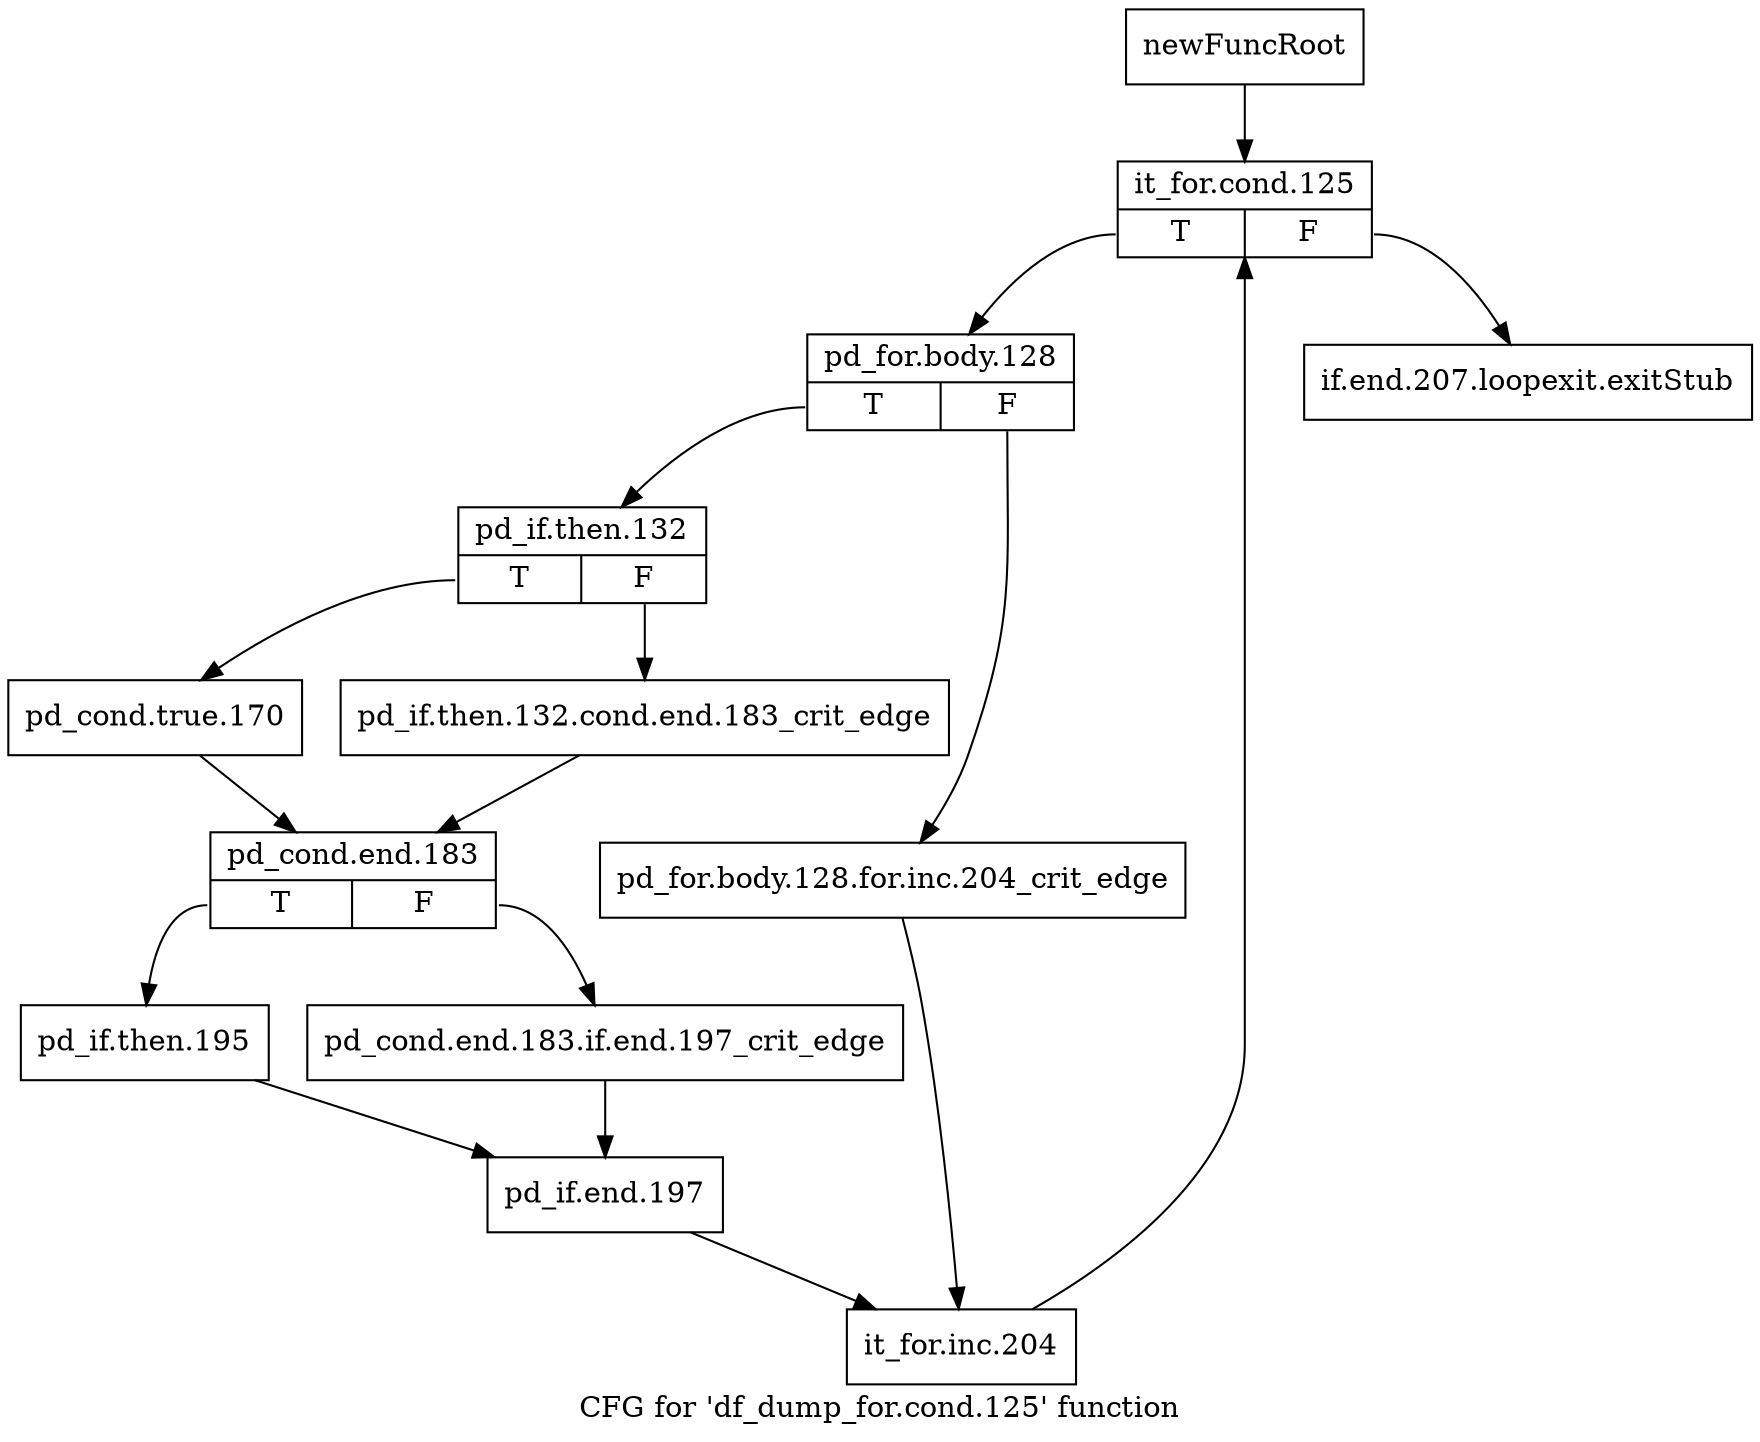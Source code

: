 digraph "CFG for 'df_dump_for.cond.125' function" {
	label="CFG for 'df_dump_for.cond.125' function";

	Node0xaa9eaa0 [shape=record,label="{newFuncRoot}"];
	Node0xaa9eaa0 -> Node0xaa9efc0;
	Node0xaa9ef70 [shape=record,label="{if.end.207.loopexit.exitStub}"];
	Node0xaa9efc0 [shape=record,label="{it_for.cond.125|{<s0>T|<s1>F}}"];
	Node0xaa9efc0:s0 -> Node0xaa9f010;
	Node0xaa9efc0:s1 -> Node0xaa9ef70;
	Node0xaa9f010 [shape=record,label="{pd_for.body.128|{<s0>T|<s1>F}}"];
	Node0xaa9f010:s0 -> Node0xaa9f0b0;
	Node0xaa9f010:s1 -> Node0xaa9f060;
	Node0xaa9f060 [shape=record,label="{pd_for.body.128.for.inc.204_crit_edge}"];
	Node0xaa9f060 -> Node0xaa9f2e0;
	Node0xaa9f0b0 [shape=record,label="{pd_if.then.132|{<s0>T|<s1>F}}"];
	Node0xaa9f0b0:s0 -> Node0xaa9f150;
	Node0xaa9f0b0:s1 -> Node0xaa9f100;
	Node0xaa9f100 [shape=record,label="{pd_if.then.132.cond.end.183_crit_edge}"];
	Node0xaa9f100 -> Node0xaa9f1a0;
	Node0xaa9f150 [shape=record,label="{pd_cond.true.170}"];
	Node0xaa9f150 -> Node0xaa9f1a0;
	Node0xaa9f1a0 [shape=record,label="{pd_cond.end.183|{<s0>T|<s1>F}}"];
	Node0xaa9f1a0:s0 -> Node0xaa9f240;
	Node0xaa9f1a0:s1 -> Node0xaa9f1f0;
	Node0xaa9f1f0 [shape=record,label="{pd_cond.end.183.if.end.197_crit_edge}"];
	Node0xaa9f1f0 -> Node0xaa9f290;
	Node0xaa9f240 [shape=record,label="{pd_if.then.195}"];
	Node0xaa9f240 -> Node0xaa9f290;
	Node0xaa9f290 [shape=record,label="{pd_if.end.197}"];
	Node0xaa9f290 -> Node0xaa9f2e0;
	Node0xaa9f2e0 [shape=record,label="{it_for.inc.204}"];
	Node0xaa9f2e0 -> Node0xaa9efc0;
}
